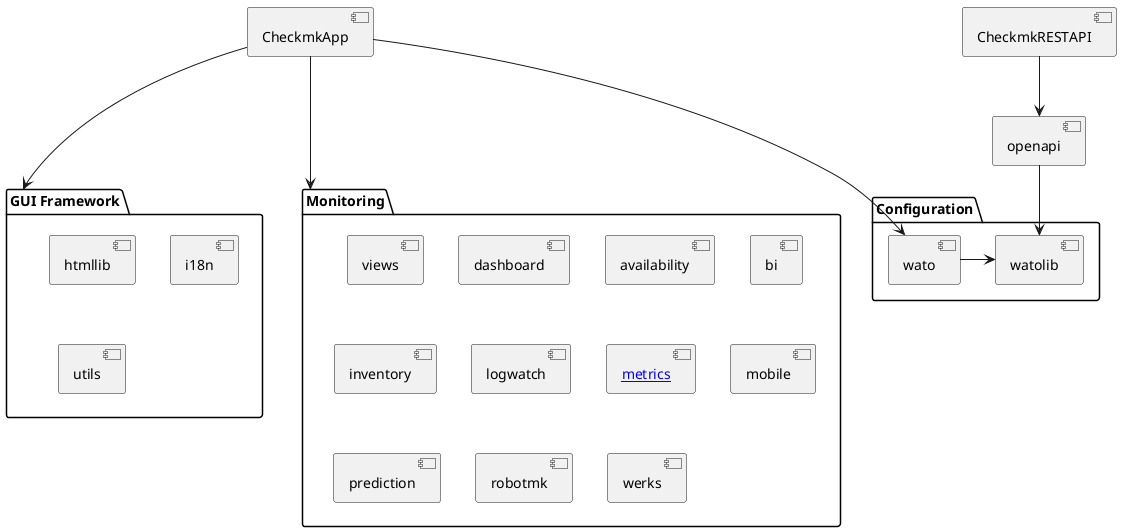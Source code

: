 @startuml
component "CheckmkApp" as cmk_gui_app
component "CheckmkRESTAPI" as cmk_rest_api_app
component openapi

package "GUI Framework" as gui_framework {
    component htmllib
    component i18n
    component utils
}

package Monitoring {
    component views
    component dashboard
    component availability
    component bi
    component inventory
    component logwatch
    component "[[../arch-comp-gui-metrics.html metrics]]" as metrics
    component mobile
    component prediction
    component robotmk
    component werks
}
package Configuration {
    component wato
    component watolib
}

cmk_gui_app -d--> gui_framework
cmk_gui_app -d--> Monitoring
cmk_gui_app -d--> wato
cmk_rest_api_app -d-> openapi
openapi -d-> watolib
wato -> watolib
@enduml
